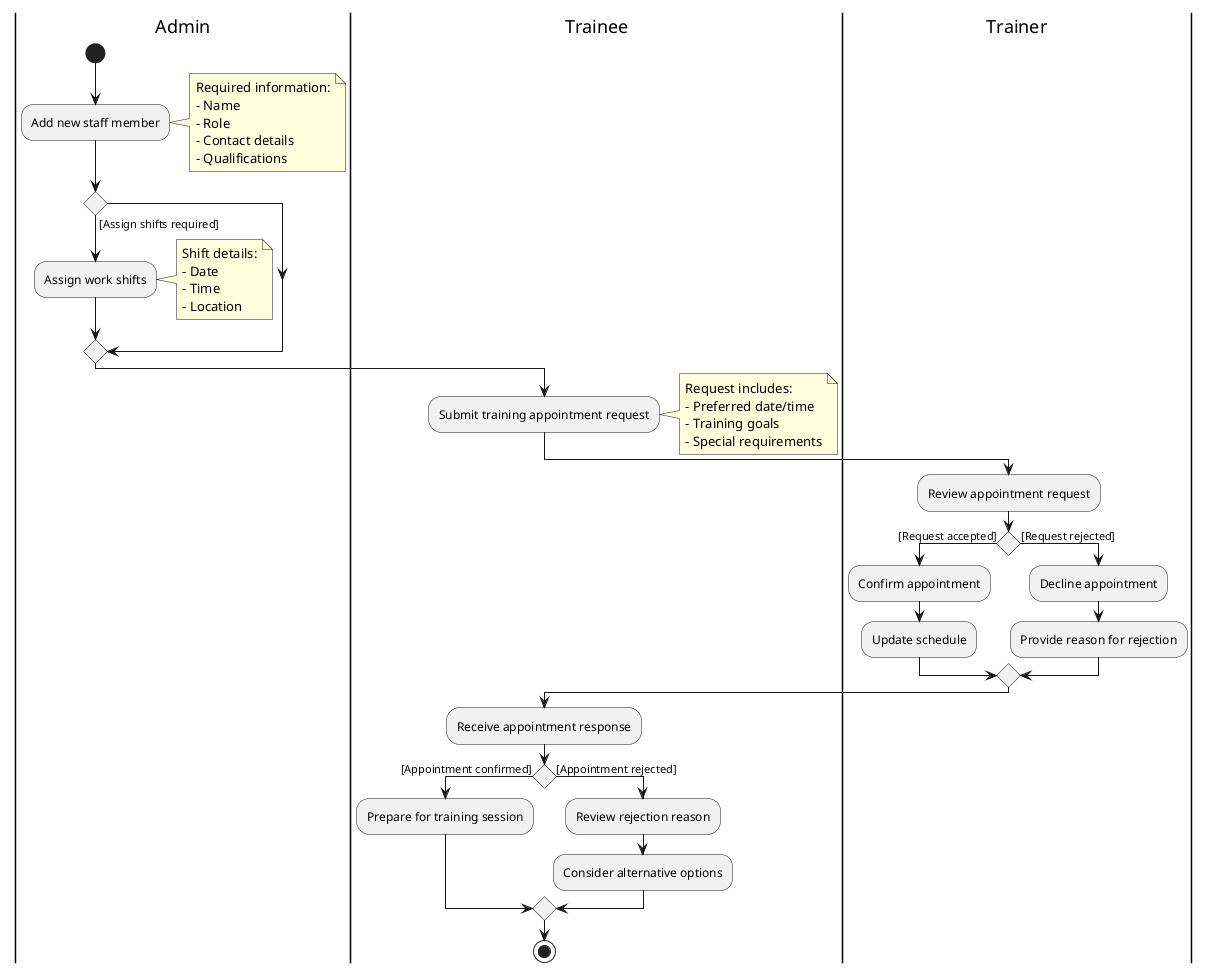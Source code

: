 @startuml Staff Management Activity Diagram

|Admin|
start
:Add new staff member;
note right
  Required information:
  - Name
  - Role
  - Contact details
  - Qualifications
end note

if () then ([Assign shifts required])
  :Assign work shifts;
  note right
    Shift details:
    - Date
    - Time
    - Location
  end note
endif

|Trainee|
:Submit training appointment request;
note right
  Request includes:
  - Preferred date/time
  - Training goals
  - Special requirements
end note

|Trainer|
:Review appointment request;
if () then ([Request accepted])
  :Confirm appointment;
  :Update schedule;
else ([Request rejected])
  :Decline appointment;
  :Provide reason for rejection;
endif

|Trainee|
:Receive appointment response;
if () then ([Appointment confirmed])
  :Prepare for training session;
else ([Appointment rejected])
  :Review rejection reason;
  :Consider alternative options;
endif

stop

@enduml
